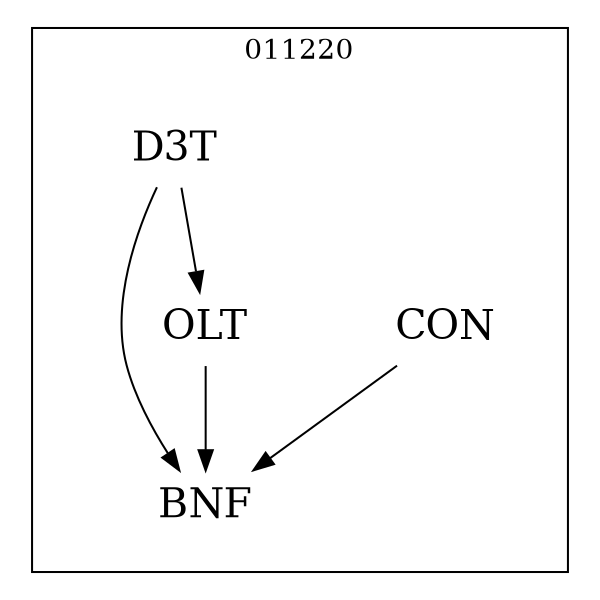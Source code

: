 strict digraph DAGS {
	size = "4,4!" ; ratio ="fill"; subgraph cluster_0{
			labeldoc = "t";
			label = "011220";node	[label= CON, shape = plaintext, fontsize=20] CON;node	[label= BNF, shape = plaintext, fontsize=20] BNF;node	[label= D3T, shape = plaintext, fontsize=20] D3T;node	[label= OLT, shape = plaintext, fontsize=20] OLT;
CON->BNF;
D3T->BNF;
D3T->OLT;
OLT->BNF;
	}}